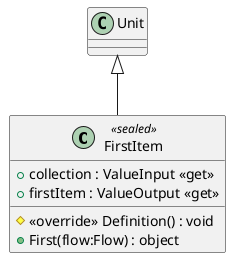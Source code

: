 @startuml
class FirstItem <<sealed>> {
    + collection : ValueInput <<get>>
    + firstItem : ValueOutput <<get>>
    # <<override>> Definition() : void
    + First(flow:Flow) : object
}
Unit <|-- FirstItem
@enduml
